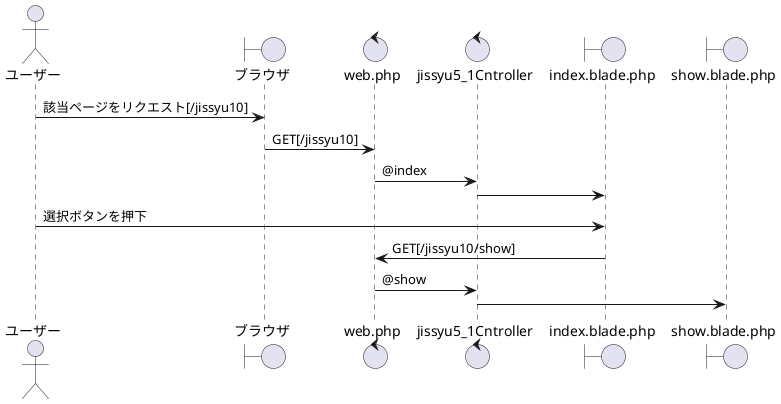 @startuml 実習問題5-1
    actor ユーザー as a
    boundary ブラウザ as b
    control web.php as c
    control jissyu5_1Cntroller as d
    boundary index.blade.php as e
    boundary show.blade.php as f

    a -> b: 該当ページをリクエスト[/jissyu10]
    b -> c: GET[/jissyu10]
    c -> d: @index
    d -> e
    a -> e:選択ボタンを押下
    e -> c:GET[/jissyu10/show]
    c -> d: @show
    d -> f

@enduml